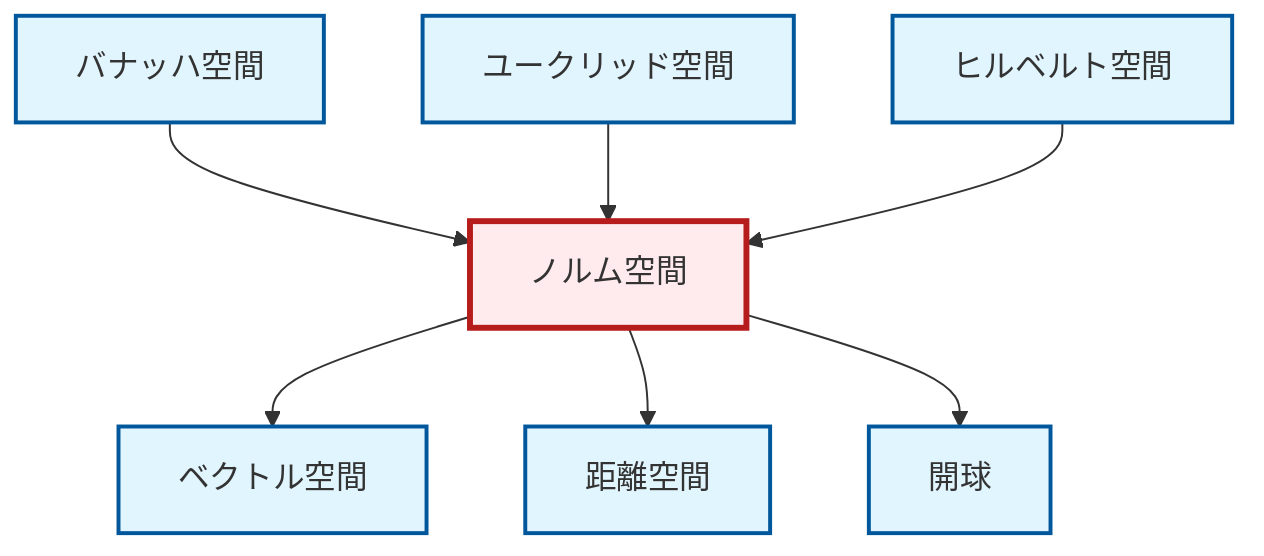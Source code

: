graph TD
    classDef definition fill:#e1f5fe,stroke:#01579b,stroke-width:2px
    classDef theorem fill:#f3e5f5,stroke:#4a148c,stroke-width:2px
    classDef axiom fill:#fff3e0,stroke:#e65100,stroke-width:2px
    classDef example fill:#e8f5e9,stroke:#1b5e20,stroke-width:2px
    classDef current fill:#ffebee,stroke:#b71c1c,stroke-width:3px
    def-normed-vector-space["ノルム空間"]:::definition
    def-metric-space["距離空間"]:::definition
    def-open-ball["開球"]:::definition
    def-euclidean-space["ユークリッド空間"]:::definition
    def-hilbert-space["ヒルベルト空間"]:::definition
    def-banach-space["バナッハ空間"]:::definition
    def-vector-space["ベクトル空間"]:::definition
    def-banach-space --> def-normed-vector-space
    def-normed-vector-space --> def-vector-space
    def-normed-vector-space --> def-metric-space
    def-normed-vector-space --> def-open-ball
    def-euclidean-space --> def-normed-vector-space
    def-hilbert-space --> def-normed-vector-space
    class def-normed-vector-space current